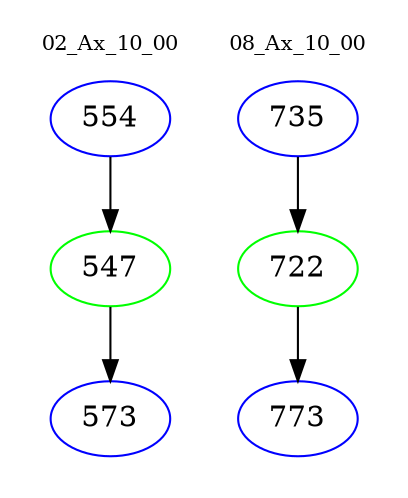 digraph{
subgraph cluster_0 {
color = white
label = "02_Ax_10_00";
fontsize=10;
T0_554 [label="554", color="blue"]
T0_554 -> T0_547 [color="black"]
T0_547 [label="547", color="green"]
T0_547 -> T0_573 [color="black"]
T0_573 [label="573", color="blue"]
}
subgraph cluster_1 {
color = white
label = "08_Ax_10_00";
fontsize=10;
T1_735 [label="735", color="blue"]
T1_735 -> T1_722 [color="black"]
T1_722 [label="722", color="green"]
T1_722 -> T1_773 [color="black"]
T1_773 [label="773", color="blue"]
}
}
